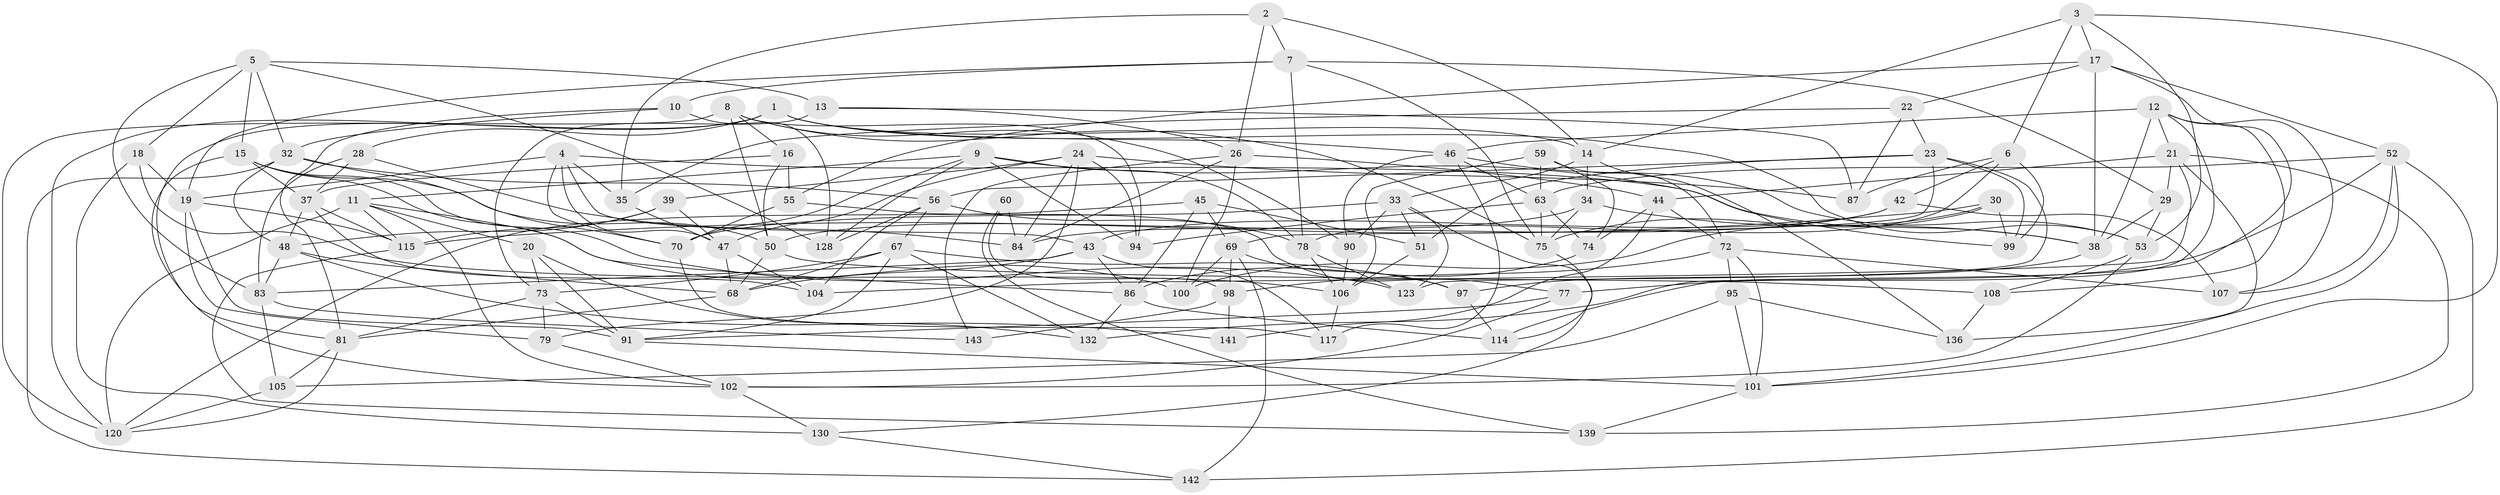 // original degree distribution, {4: 1.0}
// Generated by graph-tools (version 1.1) at 2025/11/02/27/25 16:11:50]
// undirected, 95 vertices, 237 edges
graph export_dot {
graph [start="1"]
  node [color=gray90,style=filled];
  1 [super="+118"];
  2;
  3 [super="+124"];
  4 [super="+144"];
  5 [super="+58"];
  6 [super="+25"];
  7 [super="+93"];
  8 [super="+61"];
  9 [super="+89"];
  10;
  11 [super="+121"];
  12 [super="+31"];
  13;
  14 [super="+133"];
  15 [super="+66"];
  16;
  17 [super="+49"];
  18;
  19 [super="+40"];
  20;
  21 [super="+138"];
  22;
  23 [super="+41"];
  24 [super="+110"];
  26 [super="+27"];
  28;
  29;
  30;
  32 [super="+36"];
  33 [super="+109"];
  34;
  35;
  37 [super="+57"];
  38 [super="+64"];
  39;
  42;
  43 [super="+129"];
  44 [super="+54"];
  45;
  46 [super="+122"];
  47 [super="+76"];
  48 [super="+65"];
  50 [super="+146"];
  51;
  52 [super="+80"];
  53 [super="+82"];
  55;
  56 [super="+62"];
  59;
  60;
  63 [super="+92"];
  67 [super="+111"];
  68 [super="+103"];
  69 [super="+127"];
  70 [super="+71"];
  72 [super="+134"];
  73 [super="+131"];
  74;
  75 [super="+96"];
  77;
  78 [super="+112"];
  79;
  81 [super="+85"];
  83 [super="+137"];
  84 [super="+113"];
  86 [super="+88"];
  87;
  90;
  91 [super="+140"];
  94;
  95;
  97;
  98 [super="+126"];
  99;
  100;
  101 [super="+116"];
  102 [super="+119"];
  104;
  105;
  106 [super="+125"];
  107;
  108;
  114;
  115 [super="+135"];
  117;
  120 [super="+145"];
  123;
  128;
  130;
  132;
  136;
  139;
  141;
  142;
  143;
  1 -- 46;
  1 -- 81;
  1 -- 28;
  1 -- 53;
  1 -- 14;
  1 -- 120;
  2 -- 35;
  2 -- 14;
  2 -- 7;
  2 -- 26;
  3 -- 17;
  3 -- 14;
  3 -- 6 [weight=2];
  3 -- 101;
  3 -- 53;
  4 -- 47;
  4 -- 43;
  4 -- 19;
  4 -- 38;
  4 -- 35;
  4 -- 70;
  5 -- 15;
  5 -- 83;
  5 -- 128;
  5 -- 18;
  5 -- 13;
  5 -- 32;
  6 -- 99;
  6 -- 78;
  6 -- 42;
  6 -- 87;
  7 -- 29;
  7 -- 75;
  7 -- 78;
  7 -- 10;
  7 -- 19;
  8 -- 50;
  8 -- 94;
  8 -- 16;
  8 -- 90;
  8 -- 75;
  8 -- 120;
  9 -- 99;
  9 -- 11;
  9 -- 128;
  9 -- 94;
  9 -- 78;
  9 -- 70;
  10 -- 128;
  10 -- 81;
  10 -- 32;
  11 -- 100;
  11 -- 115;
  11 -- 120;
  11 -- 20;
  11 -- 102;
  12 -- 107;
  12 -- 108;
  12 -- 21;
  12 -- 38;
  12 -- 132;
  12 -- 46;
  13 -- 87;
  13 -- 26;
  13 -- 73;
  14 -- 136;
  14 -- 33;
  14 -- 34;
  15 -- 123;
  15 -- 102;
  15 -- 37;
  15 -- 86;
  15 -- 50;
  16 -- 55;
  16 -- 50;
  16 -- 37;
  17 -- 52;
  17 -- 38;
  17 -- 114;
  17 -- 22;
  17 -- 55;
  18 -- 130;
  18 -- 19;
  18 -- 106;
  19 -- 79;
  19 -- 115;
  19 -- 91;
  20 -- 73;
  20 -- 132;
  20 -- 91;
  21 -- 104;
  21 -- 44;
  21 -- 139;
  21 -- 136;
  21 -- 29;
  22 -- 23;
  22 -- 35;
  22 -- 87;
  23 -- 51;
  23 -- 56;
  23 -- 123;
  23 -- 99;
  23 -- 69;
  24 -- 39;
  24 -- 84;
  24 -- 94;
  24 -- 47;
  24 -- 79;
  24 -- 87;
  26 -- 100;
  26 -- 44;
  26 -- 84;
  26 -- 143;
  28 -- 37;
  28 -- 83;
  28 -- 84;
  29 -- 38;
  29 -- 53;
  30 -- 100;
  30 -- 115;
  30 -- 99;
  30 -- 75;
  32 -- 70;
  32 -- 48;
  32 -- 56;
  32 -- 142;
  33 -- 51;
  33 -- 130;
  33 -- 90;
  33 -- 123;
  33 -- 70;
  34 -- 38;
  34 -- 75;
  34 -- 50;
  35 -- 47;
  37 -- 48;
  37 -- 115;
  37 -- 104;
  38 -- 97;
  39 -- 47;
  39 -- 115;
  39 -- 48;
  42 -- 107;
  42 -- 84;
  42 -- 43;
  43 -- 86;
  43 -- 68;
  43 -- 117;
  43 -- 83;
  44 -- 141 [weight=2];
  44 -- 72;
  44 -- 74;
  45 -- 120;
  45 -- 69;
  45 -- 51;
  45 -- 86;
  46 -- 53;
  46 -- 90;
  46 -- 117;
  46 -- 63;
  47 -- 68;
  47 -- 104;
  48 -- 83;
  48 -- 141;
  48 -- 68;
  50 -- 108;
  50 -- 68;
  51 -- 106;
  52 -- 63;
  52 -- 77;
  52 -- 107;
  52 -- 142;
  52 -- 101;
  53 -- 108;
  53 -- 102;
  55 -- 77;
  55 -- 70;
  56 -- 128;
  56 -- 67;
  56 -- 104;
  56 -- 78;
  59 -- 74;
  59 -- 106;
  59 -- 63;
  59 -- 72;
  60 -- 139;
  60 -- 84 [weight=2];
  60 -- 98;
  63 -- 75;
  63 -- 94;
  63 -- 74;
  67 -- 132;
  67 -- 91;
  67 -- 97;
  67 -- 68;
  67 -- 73;
  68 -- 81;
  69 -- 97;
  69 -- 98;
  69 -- 100;
  69 -- 142;
  70 -- 117;
  72 -- 107;
  72 -- 98;
  72 -- 101;
  72 -- 95;
  73 -- 79;
  73 -- 91;
  73 -- 81;
  74 -- 86;
  75 -- 114;
  77 -- 91;
  77 -- 102;
  78 -- 106;
  78 -- 123;
  79 -- 102;
  81 -- 105;
  81 -- 120;
  83 -- 105;
  83 -- 143;
  86 -- 114;
  86 -- 132;
  90 -- 106;
  91 -- 101;
  95 -- 136;
  95 -- 105;
  95 -- 101;
  97 -- 114;
  98 -- 143 [weight=2];
  98 -- 141;
  101 -- 139;
  102 -- 130;
  105 -- 120;
  106 -- 117;
  108 -- 136;
  115 -- 139;
  130 -- 142;
}
